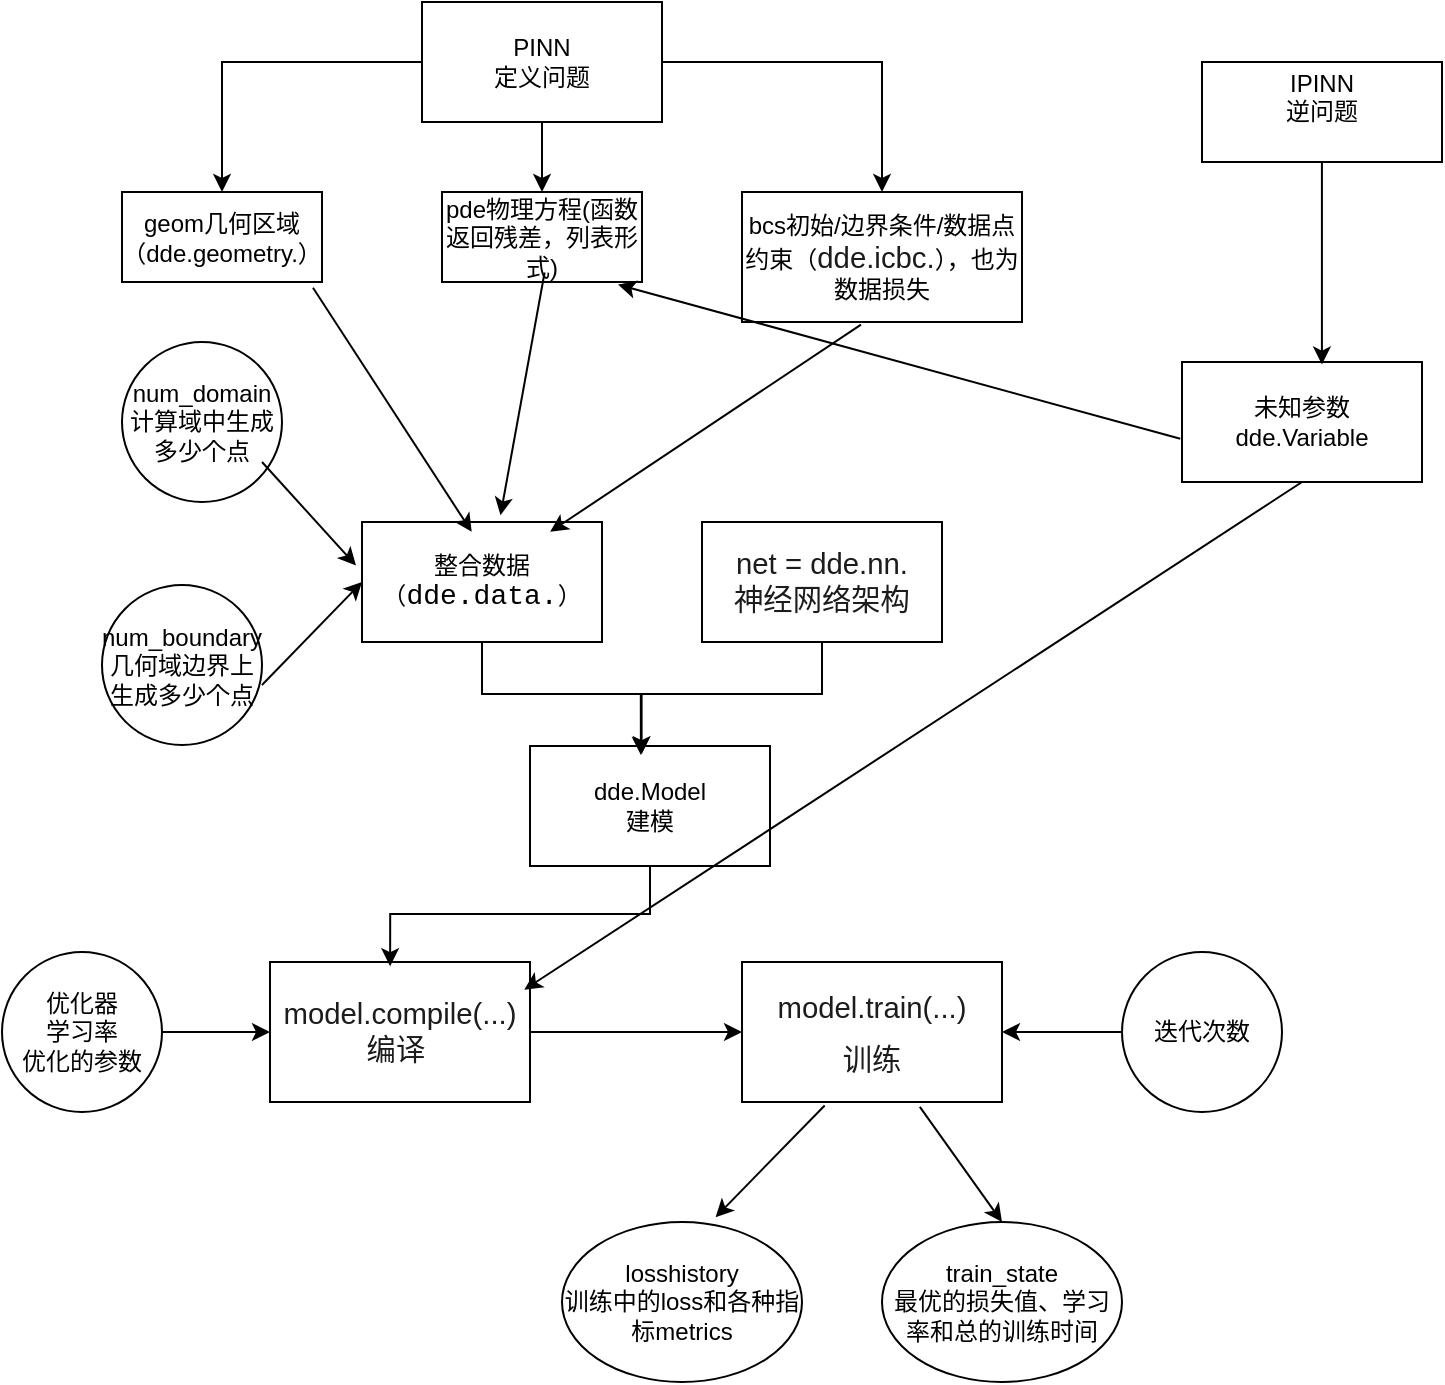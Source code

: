 <mxfile version="24.6.4" type="device">
  <diagram name="第 1 页" id="fl67PcK4924TbHigp-yn">
    <mxGraphModel dx="1418" dy="828" grid="1" gridSize="10" guides="1" tooltips="1" connect="1" arrows="1" fold="1" page="1" pageScale="1" pageWidth="827" pageHeight="1169" math="0" shadow="0">
      <root>
        <mxCell id="0" />
        <mxCell id="1" parent="0" />
        <mxCell id="nIBSbE9vWHMpIQLt7zbR-7" value="geom几何区域（dde.geometry.）" style="rounded=0;whiteSpace=wrap;html=1;" vertex="1" parent="1">
          <mxGeometry x="150" y="555" width="100" height="45" as="geometry" />
        </mxCell>
        <mxCell id="nIBSbE9vWHMpIQLt7zbR-8" value="pde物理方程(函数返回残差，列表形式)" style="rounded=0;whiteSpace=wrap;html=1;" vertex="1" parent="1">
          <mxGeometry x="310" y="555" width="100" height="45" as="geometry" />
        </mxCell>
        <mxCell id="nIBSbE9vWHMpIQLt7zbR-9" value="bcs初始/边界条件/数据点约束（&lt;span id=&quot;docs-internal-guid-44a29c57-7fff-79a1-7c3c-ddf15aa7a22c&quot;&gt;&lt;span style=&quot;font-size: 11pt; font-family: &amp;quot;Google Sans Text&amp;quot;, sans-serif; color: rgb(27, 28, 29); background-color: transparent; font-variant-numeric: normal; font-variant-east-asian: normal; font-variant-alternates: normal; font-variant-position: normal; vertical-align: baseline; white-space-collapse: preserve;&quot;&gt;dde.icbc.&lt;/span&gt;&lt;/span&gt;），也为数据损失" style="rounded=0;whiteSpace=wrap;html=1;" vertex="1" parent="1">
          <mxGeometry x="460" y="555" width="140" height="65" as="geometry" />
        </mxCell>
        <mxCell id="nIBSbE9vWHMpIQLt7zbR-11" style="edgeStyle=orthogonalEdgeStyle;rounded=0;orthogonalLoop=1;jettySize=auto;html=1;" edge="1" parent="1" source="nIBSbE9vWHMpIQLt7zbR-10" target="nIBSbE9vWHMpIQLt7zbR-7">
          <mxGeometry relative="1" as="geometry" />
        </mxCell>
        <mxCell id="nIBSbE9vWHMpIQLt7zbR-12" style="edgeStyle=orthogonalEdgeStyle;rounded=0;orthogonalLoop=1;jettySize=auto;html=1;" edge="1" parent="1" source="nIBSbE9vWHMpIQLt7zbR-10" target="nIBSbE9vWHMpIQLt7zbR-9">
          <mxGeometry relative="1" as="geometry" />
        </mxCell>
        <mxCell id="nIBSbE9vWHMpIQLt7zbR-13" style="edgeStyle=orthogonalEdgeStyle;rounded=0;orthogonalLoop=1;jettySize=auto;html=1;" edge="1" parent="1" source="nIBSbE9vWHMpIQLt7zbR-10" target="nIBSbE9vWHMpIQLt7zbR-8">
          <mxGeometry relative="1" as="geometry" />
        </mxCell>
        <mxCell id="nIBSbE9vWHMpIQLt7zbR-10" value="PINN&lt;br&gt;定义问题" style="rounded=0;whiteSpace=wrap;html=1;" vertex="1" parent="1">
          <mxGeometry x="300" y="460" width="120" height="60" as="geometry" />
        </mxCell>
        <mxCell id="nIBSbE9vWHMpIQLt7zbR-14" value="整合数据（&lt;span style=&quot;background-color: rgb(255, 255, 255); font-family: Consolas, &amp;quot;Courier New&amp;quot;, monospace; font-size: 14px; white-space: pre;&quot;&gt;dde.data.&lt;/span&gt;&lt;span style=&quot;background-color: initial;&quot;&gt;）&lt;/span&gt;" style="rounded=0;whiteSpace=wrap;html=1;" vertex="1" parent="1">
          <mxGeometry x="270" y="720" width="120" height="60" as="geometry" />
        </mxCell>
        <mxCell id="nIBSbE9vWHMpIQLt7zbR-27" value="num_domain 计算域中生成多少个点" style="ellipse;whiteSpace=wrap;html=1;aspect=fixed;" vertex="1" parent="1">
          <mxGeometry x="150" y="630" width="80" height="80" as="geometry" />
        </mxCell>
        <mxCell id="nIBSbE9vWHMpIQLt7zbR-29" value="" style="endArrow=classic;html=1;rounded=0;entryX=-0.025;entryY=0.363;entryDx=0;entryDy=0;entryPerimeter=0;exitX=0.875;exitY=0.75;exitDx=0;exitDy=0;exitPerimeter=0;" edge="1" parent="1" source="nIBSbE9vWHMpIQLt7zbR-27" target="nIBSbE9vWHMpIQLt7zbR-14">
          <mxGeometry width="50" height="50" relative="1" as="geometry">
            <mxPoint x="220.32" y="700" as="sourcePoint" />
            <mxPoint x="260" y="691.52" as="targetPoint" />
          </mxGeometry>
        </mxCell>
        <mxCell id="nIBSbE9vWHMpIQLt7zbR-30" value="num_boundary&lt;br&gt;几何域边界上生成多少个点" style="ellipse;whiteSpace=wrap;html=1;aspect=fixed;" vertex="1" parent="1">
          <mxGeometry x="140" y="751.52" width="80" height="80" as="geometry" />
        </mxCell>
        <mxCell id="nIBSbE9vWHMpIQLt7zbR-31" value="" style="endArrow=classic;html=1;rounded=0;entryX=0;entryY=0.5;entryDx=0;entryDy=0;" edge="1" parent="1" target="nIBSbE9vWHMpIQLt7zbR-14">
          <mxGeometry width="50" height="50" relative="1" as="geometry">
            <mxPoint x="220" y="801.52" as="sourcePoint" />
            <mxPoint x="260" y="761.52" as="targetPoint" />
          </mxGeometry>
        </mxCell>
        <mxCell id="nIBSbE9vWHMpIQLt7zbR-33" value="&lt;span id=&quot;docs-internal-guid-a871a425-7fff-0b59-21f7-ce2c17f34d6a&quot;&gt;&lt;span style=&quot;font-size: 11pt; font-family: &amp;quot;Google Sans Text&amp;quot;, sans-serif; color: rgb(27, 28, 29); background-color: transparent; font-variant-numeric: normal; font-variant-east-asian: normal; font-variant-alternates: normal; font-variant-position: normal; vertical-align: baseline; white-space-collapse: preserve;&quot;&gt;net = dde.nn.&lt;br/&gt;神经网络架构&lt;/span&gt;&lt;/span&gt;" style="whiteSpace=wrap;html=1;" vertex="1" parent="1">
          <mxGeometry x="440" y="720" width="120" height="60" as="geometry" />
        </mxCell>
        <mxCell id="nIBSbE9vWHMpIQLt7zbR-34" value="dde.Model&lt;br&gt;建模" style="rounded=0;whiteSpace=wrap;html=1;" vertex="1" parent="1">
          <mxGeometry x="354" y="832" width="120" height="60" as="geometry" />
        </mxCell>
        <mxCell id="nIBSbE9vWHMpIQLt7zbR-35" style="edgeStyle=orthogonalEdgeStyle;rounded=0;orthogonalLoop=1;jettySize=auto;html=1;entryX=0.465;entryY=0.068;entryDx=0;entryDy=0;entryPerimeter=0;" edge="1" parent="1" source="nIBSbE9vWHMpIQLt7zbR-14" target="nIBSbE9vWHMpIQLt7zbR-34">
          <mxGeometry relative="1" as="geometry" />
        </mxCell>
        <mxCell id="nIBSbE9vWHMpIQLt7zbR-37" style="edgeStyle=orthogonalEdgeStyle;rounded=0;orthogonalLoop=1;jettySize=auto;html=1;entryX=0.462;entryY=0.076;entryDx=0;entryDy=0;entryPerimeter=0;" edge="1" parent="1" source="nIBSbE9vWHMpIQLt7zbR-33" target="nIBSbE9vWHMpIQLt7zbR-34">
          <mxGeometry relative="1" as="geometry" />
        </mxCell>
        <mxCell id="nIBSbE9vWHMpIQLt7zbR-44" value="" style="endArrow=classic;html=1;rounded=0;exitX=0.955;exitY=1.063;exitDx=0;exitDy=0;exitPerimeter=0;entryX=0.457;entryY=0.082;entryDx=0;entryDy=0;entryPerimeter=0;" edge="1" parent="1" source="nIBSbE9vWHMpIQLt7zbR-7" target="nIBSbE9vWHMpIQLt7zbR-14">
          <mxGeometry width="50" height="50" relative="1" as="geometry">
            <mxPoint x="290" y="690" as="sourcePoint" />
            <mxPoint x="340" y="640" as="targetPoint" />
          </mxGeometry>
        </mxCell>
        <mxCell id="nIBSbE9vWHMpIQLt7zbR-46" value="" style="endArrow=classic;html=1;rounded=0;exitX=0.513;exitY=0.894;exitDx=0;exitDy=0;exitPerimeter=0;entryX=0.577;entryY=-0.056;entryDx=0;entryDy=0;entryPerimeter=0;" edge="1" parent="1" source="nIBSbE9vWHMpIQLt7zbR-8" target="nIBSbE9vWHMpIQLt7zbR-14">
          <mxGeometry width="50" height="50" relative="1" as="geometry">
            <mxPoint x="370" y="680" as="sourcePoint" />
            <mxPoint x="420" y="630" as="targetPoint" />
          </mxGeometry>
        </mxCell>
        <mxCell id="nIBSbE9vWHMpIQLt7zbR-47" value="" style="endArrow=classic;html=1;rounded=0;exitX=0.425;exitY=1.02;exitDx=0;exitDy=0;exitPerimeter=0;entryX=0.784;entryY=0.082;entryDx=0;entryDy=0;entryPerimeter=0;" edge="1" parent="1" source="nIBSbE9vWHMpIQLt7zbR-9" target="nIBSbE9vWHMpIQLt7zbR-14">
          <mxGeometry width="50" height="50" relative="1" as="geometry">
            <mxPoint x="480" y="720" as="sourcePoint" />
            <mxPoint x="530" y="670" as="targetPoint" />
          </mxGeometry>
        </mxCell>
        <mxCell id="nIBSbE9vWHMpIQLt7zbR-56" style="edgeStyle=orthogonalEdgeStyle;rounded=0;orthogonalLoop=1;jettySize=auto;html=1;entryX=0;entryY=0.5;entryDx=0;entryDy=0;" edge="1" parent="1" source="nIBSbE9vWHMpIQLt7zbR-49" target="nIBSbE9vWHMpIQLt7zbR-50">
          <mxGeometry relative="1" as="geometry" />
        </mxCell>
        <mxCell id="nIBSbE9vWHMpIQLt7zbR-49" value="&lt;span style=&quot;color: rgb(27, 28, 29); font-family: &amp;quot;Google Sans Text&amp;quot;, sans-serif; font-size: 14.667px; white-space-collapse: preserve;&quot;&gt;model.compile(...)&lt;br/&gt;编译 &lt;/span&gt;" style="rounded=0;whiteSpace=wrap;html=1;" vertex="1" parent="1">
          <mxGeometry x="224" y="940" width="130" height="70" as="geometry" />
        </mxCell>
        <mxCell id="nIBSbE9vWHMpIQLt7zbR-50" value="&lt;span id=&quot;docs-internal-guid-ad89145d-7fff-84ab-c20f-2f7e35e0fdcc&quot;&gt;&lt;p style=&quot;line-height:1.38;margin-top:0pt;margin-bottom:6pt;&quot; dir=&quot;ltr&quot;&gt;&lt;span style=&quot;font-size: 11pt; font-family: &amp;quot;Google Sans Text&amp;quot;, sans-serif; color: rgb(27, 28, 29); background-color: transparent; font-variant-numeric: normal; font-variant-east-asian: normal; font-variant-alternates: normal; font-variant-position: normal; vertical-align: baseline; white-space-collapse: preserve;&quot;&gt;model.train(...)&lt;/span&gt;&lt;/p&gt;&lt;div&gt;&lt;span style=&quot;font-size: 11pt; font-family: &amp;quot;Google Sans Text&amp;quot;, sans-serif; color: rgb(27, 28, 29); background-color: transparent; font-variant-numeric: normal; font-variant-east-asian: normal; font-variant-alternates: normal; font-variant-position: normal; vertical-align: baseline; white-space-collapse: preserve;&quot;&gt;训练&lt;/span&gt;&lt;/div&gt;&lt;/span&gt;" style="rounded=0;whiteSpace=wrap;html=1;" vertex="1" parent="1">
          <mxGeometry x="460" y="940" width="130" height="70" as="geometry" />
        </mxCell>
        <mxCell id="nIBSbE9vWHMpIQLt7zbR-51" value="优化器&lt;br&gt;学习率&lt;br&gt;优化的参数" style="ellipse;whiteSpace=wrap;html=1;aspect=fixed;" vertex="1" parent="1">
          <mxGeometry x="90" y="935" width="80" height="80" as="geometry" />
        </mxCell>
        <mxCell id="nIBSbE9vWHMpIQLt7zbR-53" value="" style="endArrow=classic;html=1;rounded=0;exitX=1;exitY=0.5;exitDx=0;exitDy=0;" edge="1" parent="1" source="nIBSbE9vWHMpIQLt7zbR-51" target="nIBSbE9vWHMpIQLt7zbR-49">
          <mxGeometry width="50" height="50" relative="1" as="geometry">
            <mxPoint x="190" y="1060" as="sourcePoint" />
            <mxPoint x="240" y="1010" as="targetPoint" />
          </mxGeometry>
        </mxCell>
        <mxCell id="nIBSbE9vWHMpIQLt7zbR-58" style="edgeStyle=orthogonalEdgeStyle;rounded=0;orthogonalLoop=1;jettySize=auto;html=1;entryX=1;entryY=0.5;entryDx=0;entryDy=0;" edge="1" parent="1" source="nIBSbE9vWHMpIQLt7zbR-54" target="nIBSbE9vWHMpIQLt7zbR-50">
          <mxGeometry relative="1" as="geometry" />
        </mxCell>
        <mxCell id="nIBSbE9vWHMpIQLt7zbR-54" value="迭代次数" style="ellipse;whiteSpace=wrap;html=1;aspect=fixed;" vertex="1" parent="1">
          <mxGeometry x="650" y="935" width="80" height="80" as="geometry" />
        </mxCell>
        <mxCell id="nIBSbE9vWHMpIQLt7zbR-55" style="edgeStyle=orthogonalEdgeStyle;rounded=0;orthogonalLoop=1;jettySize=auto;html=1;entryX=0.462;entryY=0.03;entryDx=0;entryDy=0;entryPerimeter=0;" edge="1" parent="1" source="nIBSbE9vWHMpIQLt7zbR-34" target="nIBSbE9vWHMpIQLt7zbR-49">
          <mxGeometry relative="1" as="geometry" />
        </mxCell>
        <mxCell id="nIBSbE9vWHMpIQLt7zbR-59" value="losshistory&lt;br&gt;训练中的loss和各种指标metrics" style="ellipse;whiteSpace=wrap;html=1;" vertex="1" parent="1">
          <mxGeometry x="370" y="1070" width="120" height="80" as="geometry" />
        </mxCell>
        <mxCell id="nIBSbE9vWHMpIQLt7zbR-60" value="" style="endArrow=classic;html=1;rounded=0;exitX=0.318;exitY=1.025;exitDx=0;exitDy=0;exitPerimeter=0;entryX=0.64;entryY=-0.03;entryDx=0;entryDy=0;entryPerimeter=0;" edge="1" parent="1" source="nIBSbE9vWHMpIQLt7zbR-50" target="nIBSbE9vWHMpIQLt7zbR-59">
          <mxGeometry width="50" height="50" relative="1" as="geometry">
            <mxPoint x="550" y="1040" as="sourcePoint" />
            <mxPoint x="600" y="990" as="targetPoint" />
          </mxGeometry>
        </mxCell>
        <mxCell id="nIBSbE9vWHMpIQLt7zbR-62" value="train_state&lt;br&gt;最优的损失值、学习率和总的训练时间" style="ellipse;whiteSpace=wrap;html=1;" vertex="1" parent="1">
          <mxGeometry x="530" y="1070" width="120" height="80" as="geometry" />
        </mxCell>
        <mxCell id="nIBSbE9vWHMpIQLt7zbR-64" value="" style="endArrow=classic;html=1;rounded=0;exitX=0.684;exitY=1.035;exitDx=0;exitDy=0;exitPerimeter=0;entryX=0.5;entryY=0;entryDx=0;entryDy=0;" edge="1" parent="1" source="nIBSbE9vWHMpIQLt7zbR-50" target="nIBSbE9vWHMpIQLt7zbR-62">
          <mxGeometry width="50" height="50" relative="1" as="geometry">
            <mxPoint x="600" y="1090" as="sourcePoint" />
            <mxPoint x="650" y="1040" as="targetPoint" />
          </mxGeometry>
        </mxCell>
        <mxCell id="nIBSbE9vWHMpIQLt7zbR-65" value="IPINN&lt;br&gt;逆问题&lt;div&gt;&lt;br/&gt;&lt;/div&gt;" style="whiteSpace=wrap;html=1;" vertex="1" parent="1">
          <mxGeometry x="690" y="490" width="120" height="50" as="geometry" />
        </mxCell>
        <mxCell id="nIBSbE9vWHMpIQLt7zbR-66" value="未知参数&lt;br&gt;dde.Variable" style="whiteSpace=wrap;html=1;" vertex="1" parent="1">
          <mxGeometry x="680" y="640" width="120" height="60" as="geometry" />
        </mxCell>
        <mxCell id="nIBSbE9vWHMpIQLt7zbR-68" value="" style="endArrow=classic;html=1;rounded=0;exitX=-0.007;exitY=0.64;exitDx=0;exitDy=0;exitPerimeter=0;entryX=0.88;entryY=1.029;entryDx=0;entryDy=0;entryPerimeter=0;" edge="1" parent="1" source="nIBSbE9vWHMpIQLt7zbR-66" target="nIBSbE9vWHMpIQLt7zbR-8">
          <mxGeometry width="50" height="50" relative="1" as="geometry">
            <mxPoint x="660" y="620" as="sourcePoint" />
            <mxPoint x="710" y="570" as="targetPoint" />
          </mxGeometry>
        </mxCell>
        <mxCell id="nIBSbE9vWHMpIQLt7zbR-69" style="edgeStyle=orthogonalEdgeStyle;rounded=0;orthogonalLoop=1;jettySize=auto;html=1;entryX=0.583;entryY=0.021;entryDx=0;entryDy=0;entryPerimeter=0;" edge="1" parent="1" source="nIBSbE9vWHMpIQLt7zbR-65" target="nIBSbE9vWHMpIQLt7zbR-66">
          <mxGeometry relative="1" as="geometry" />
        </mxCell>
        <mxCell id="nIBSbE9vWHMpIQLt7zbR-70" value="" style="endArrow=classic;html=1;rounded=0;exitX=0.5;exitY=1;exitDx=0;exitDy=0;entryX=0.978;entryY=0.198;entryDx=0;entryDy=0;entryPerimeter=0;" edge="1" parent="1" source="nIBSbE9vWHMpIQLt7zbR-66" target="nIBSbE9vWHMpIQLt7zbR-49">
          <mxGeometry width="50" height="50" relative="1" as="geometry">
            <mxPoint x="780" y="750" as="sourcePoint" />
            <mxPoint x="830" y="700" as="targetPoint" />
          </mxGeometry>
        </mxCell>
      </root>
    </mxGraphModel>
  </diagram>
</mxfile>
